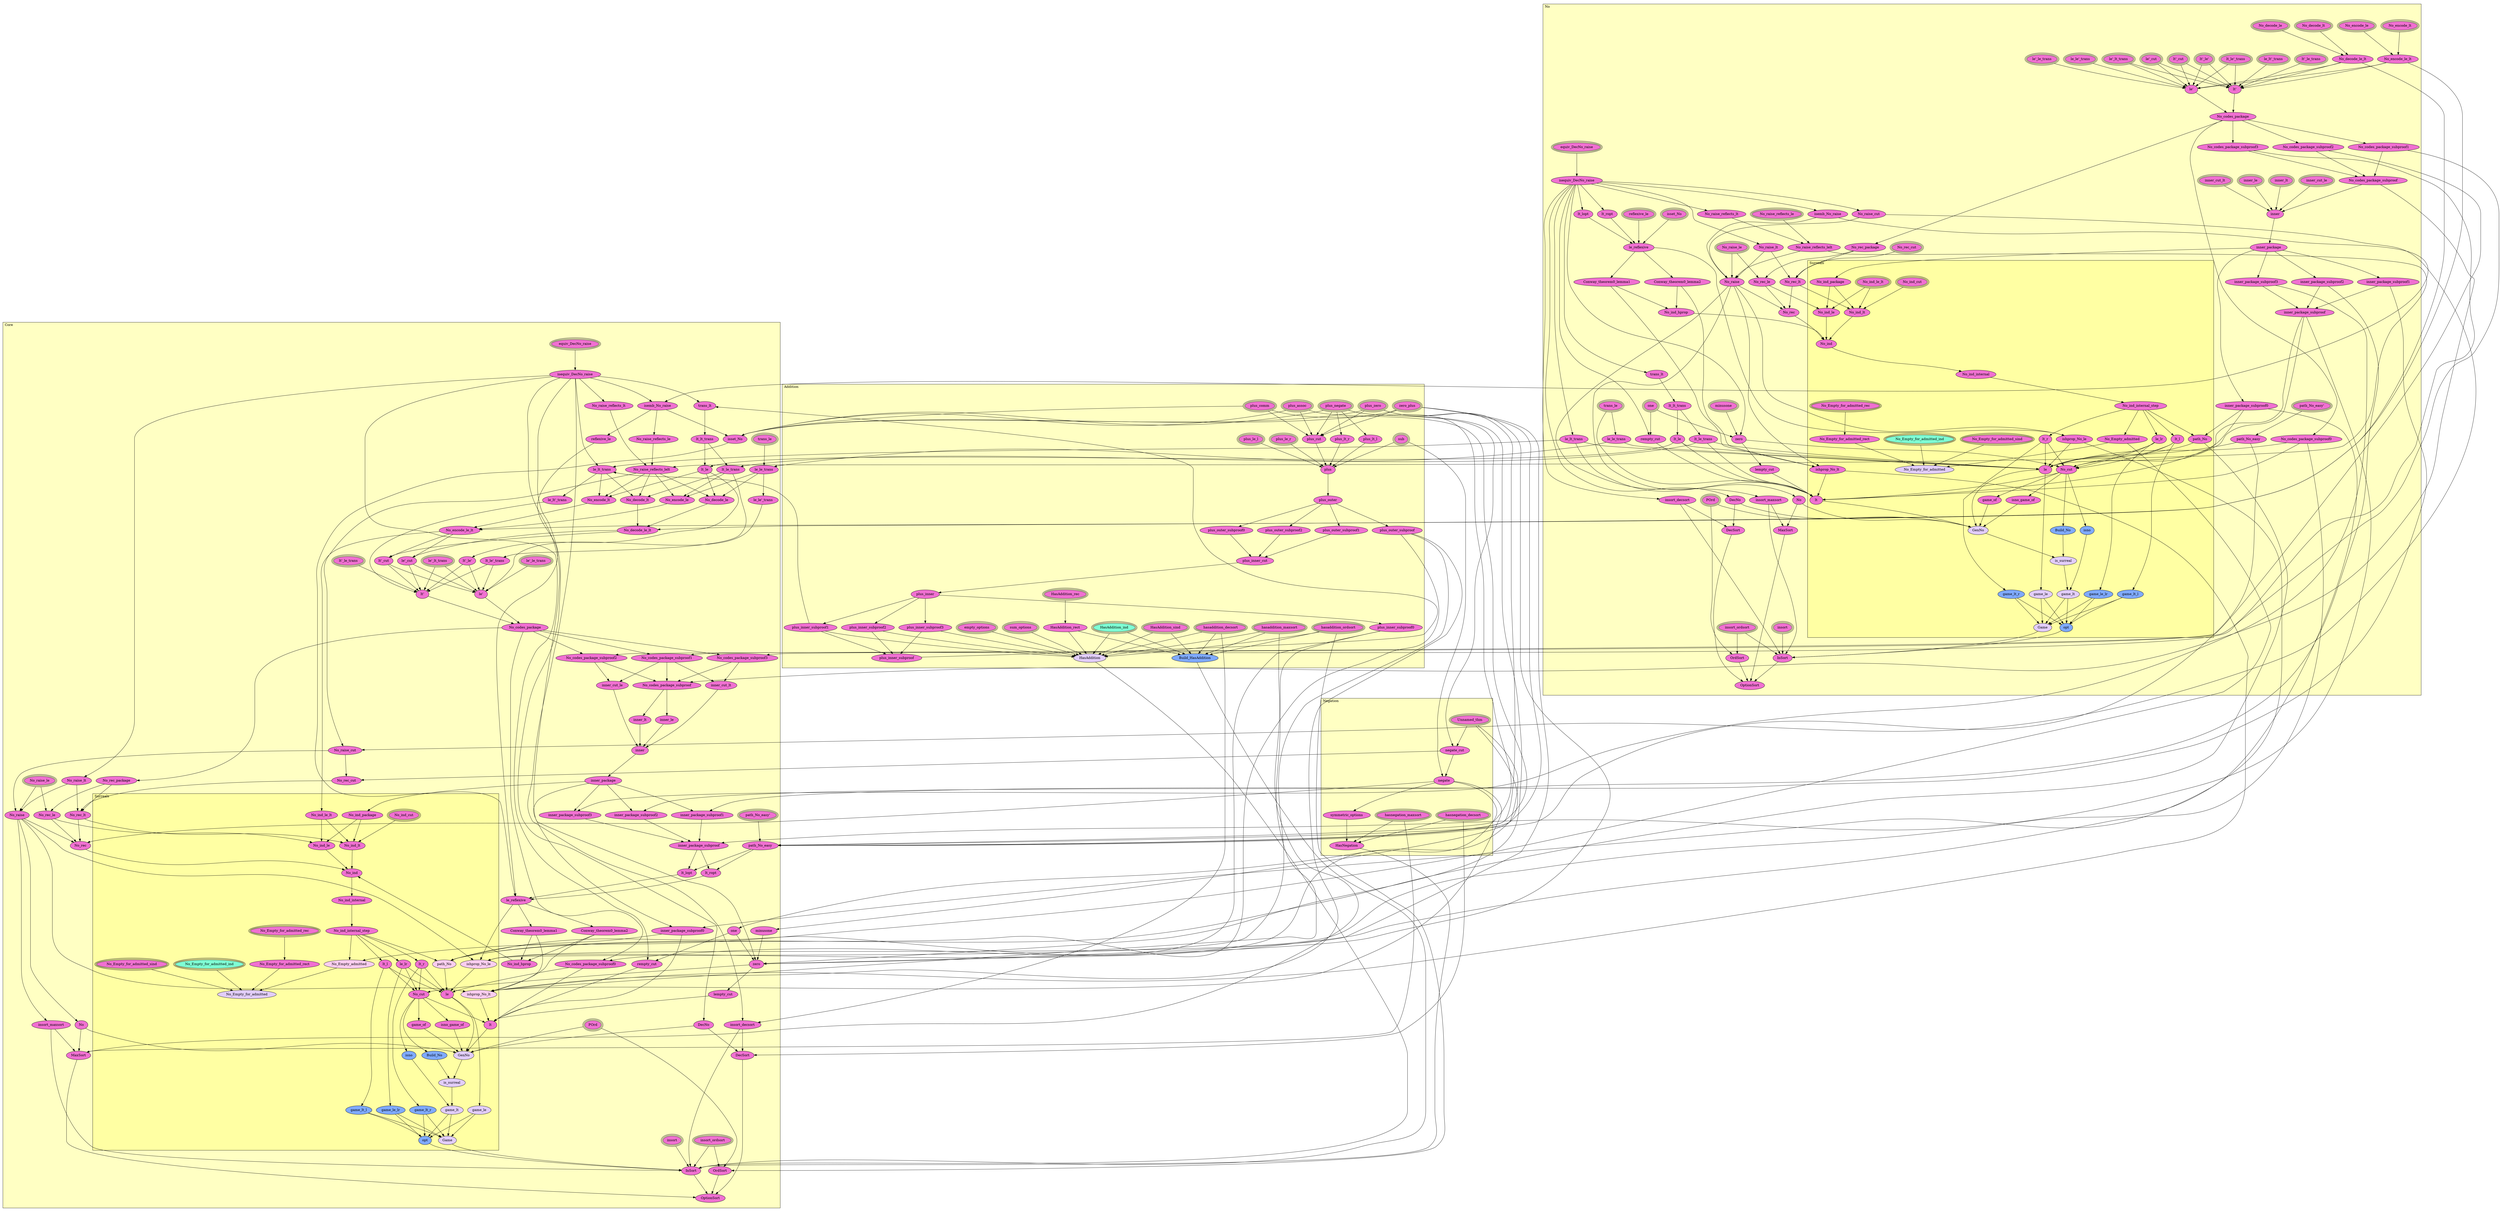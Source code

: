 digraph HoTT_Spaces_No {
  graph [ratio=0.5]
  node [style=filled]
Addition_plus_le_l [label="plus_le_l", URL=<Addition.html#plus_le_l>, peripheries=3, fillcolor="#F070D1"] ;
Addition_plus [label="plus", URL=<Addition.html#plus>, fillcolor="#F070D1"] ;
No_Surreals_No_ind_cut [label="No_ind_cut", URL=<No.html#Surreals.No_ind_cut>, peripheries=3, fillcolor="#F070D1"] ;
Addition_plus_outer [label="plus_outer", URL=<Addition.html#plus_outer>, fillcolor="#F070D1"] ;
No_Surreals_No_ind_le_lt [label="No_ind_le_lt", URL=<No.html#Surreals.No_ind_le_lt>, peripheries=3, fillcolor="#F070D1"] ;
Addition_plus_outer_subproof2 [label="plus_outer_subproof2", URL=<Addition.html#plus_outer_subproof2>, fillcolor="#F070D1"] ;
No_Surreals_No_ind_package [label="No_ind_package", URL=<No.html#Surreals.No_ind_package>, fillcolor="#F070D1"] ;
Addition_plus_outer_subproof1 [label="plus_outer_subproof1", URL=<Addition.html#plus_outer_subproof1>, fillcolor="#F070D1"] ;
No_Surreals_No_ind_lt [label="No_ind_lt", URL=<No.html#Surreals.No_ind_lt>, fillcolor="#F070D1"] ;
Addition_plus_outer_subproof0 [label="plus_outer_subproof0", URL=<Addition.html#plus_outer_subproof0>, fillcolor="#F070D1"] ;
No_Surreals_No_ind_le [label="No_ind_le", URL=<No.html#Surreals.No_ind_le>, fillcolor="#F070D1"] ;
Addition_plus_outer_subproof [label="plus_outer_subproof", URL=<Addition.html#plus_outer_subproof>, fillcolor="#F070D1"] ;
No_Surreals_No_ind [label="No_ind", URL=<No.html#Surreals.No_ind>, fillcolor="#F070D1"] ;
Addition_plus_inner_cut [label="plus_inner_cut", URL=<Addition.html#plus_inner_cut>, fillcolor="#F070D1"] ;
No_Surreals_No_ind_internal [label="No_ind_internal", URL=<No.html#Surreals.No_ind_internal>, fillcolor="#F070D1"] ;
Addition_plus_inner [label="plus_inner", URL=<Addition.html#plus_inner>, fillcolor="#F070D1"] ;
No_Surreals_No_ind_internal_step [label="No_ind_internal_step", URL=<No.html#Surreals.No_ind_internal_step>, fillcolor="#F070D1"] ;
Addition_plus_inner_subproof3 [label="plus_inner_subproof3", URL=<Addition.html#plus_inner_subproof3>, fillcolor="#F070D1"] ;
No_Surreals_ishprop_No_lt [label="ishprop_No_lt", URL=<No.html#Surreals.ishprop_No_lt>, fillcolor="#F070D1"] ;
Addition_plus_inner_subproof2 [label="plus_inner_subproof2", URL=<Addition.html#plus_inner_subproof2>, fillcolor="#F070D1"] ;
No_Surreals_ishprop_No_le [label="ishprop_No_le", URL=<No.html#Surreals.ishprop_No_le>, fillcolor="#F070D1"] ;
Addition_plus_inner_subproof1 [label="plus_inner_subproof1", URL=<Addition.html#plus_inner_subproof1>, fillcolor="#F070D1"] ;
No_Surreals_lt_r [label="lt_r", URL=<No.html#Surreals.lt_r>, fillcolor="#F070D1"] ;
Addition_plus_inner_subproof0 [label="plus_inner_subproof0", URL=<Addition.html#plus_inner_subproof0>, fillcolor="#F070D1"] ;
No_Surreals_lt_l [label="lt_l", URL=<No.html#Surreals.lt_l>, fillcolor="#F070D1"] ;
Addition_plus_inner_subproof [label="plus_inner_subproof", URL=<Addition.html#plus_inner_subproof>, fillcolor="#F070D1"] ;
No_Surreals_le_lr [label="le_lr", URL=<No.html#Surreals.le_lr>, fillcolor="#F070D1"] ;
No_Surreals_path_No [label="path_No", URL=<No.html#Surreals.path_No>, fillcolor="#F070D1"] ;
Addition_hasaddition_decsort [label="hasaddition_decsort", URL=<Addition.html#hasaddition_decsort>, peripheries=3, fillcolor="#F070D1"] ;
Addition_hasaddition_ordsort [label="hasaddition_ordsort", URL=<Addition.html#hasaddition_ordsort>, peripheries=3, fillcolor="#F070D1"] ;
No_Surreals_No_cut [label="No_cut", URL=<No.html#Surreals.No_cut>, fillcolor="#F070D1"] ;
No_Surreals_le [label="le", URL=<No.html#Surreals.le>, fillcolor="#F070D1"] ;
Addition_hasaddition_maxsort [label="hasaddition_maxsort", URL=<Addition.html#hasaddition_maxsort>, peripheries=3, fillcolor="#F070D1"] ;
Addition_sum_options [label="sum_options", URL=<Addition.html#sum_options>, peripheries=3, fillcolor="#F070D1"] ;
No_Surreals_lt [label="lt", URL=<No.html#Surreals.lt>, fillcolor="#F070D1"] ;
No_Surreals_isno_game_of [label="isno_game_of", URL=<No.html#Surreals.isno_game_of>, fillcolor="#F070D1"] ;
Addition_empty_options [label="empty_options", URL=<Addition.html#empty_options>, peripheries=3, fillcolor="#F070D1"] ;
No_Surreals_game_of [label="game_of", URL=<No.html#Surreals.game_of>, fillcolor="#F070D1"] ;
Addition_HasAddition_sind [label="HasAddition_sind", URL=<Addition.html#HasAddition_sind>, peripheries=3, fillcolor="#F070D1"] ;
No_Surreals_Build_No [label="Build_No", URL=<No.html#Surreals.Build_No>, fillcolor="#7FAAFF"] ;
Addition_HasAddition_rec [label="HasAddition_rec", URL=<Addition.html#HasAddition_rec>, peripheries=3, fillcolor="#F070D1"] ;
No_Surreals_GenNo [label="GenNo", URL=<No.html#Surreals.GenNo>, fillcolor="#E2CDFA"] ;
Addition_HasAddition_ind [label="HasAddition_ind", URL=<Addition.html#HasAddition_ind>, peripheries=3, fillcolor="#7FFFD4"] ;
No_Surreals_isno [label="isno", URL=<No.html#Surreals.isno>, fillcolor="#7FAAFF"] ;
Addition_HasAddition_rect [label="HasAddition_rect", URL=<Addition.html#HasAddition_rect>, fillcolor="#F070D1"] ;
Addition_Build_HasAddition [label="Build_HasAddition", URL=<Addition.html#Build_HasAddition>, fillcolor="#7FAAFF"] ;
No_Surreals_is_surreal [label="is_surreal", URL=<No.html#Surreals.is_surreal>, fillcolor="#E2CDFA"] ;
No_Surreals_game_lt_r [label="game_lt_r", URL=<No.html#Surreals.game_lt_r>, fillcolor="#7FAAFF"] ;
Addition_HasAddition [label="HasAddition", URL=<Addition.html#HasAddition>, fillcolor="#E2CDFA"] ;
No_Surreals_game_lt_l [label="game_lt_l", URL=<No.html#Surreals.game_lt_l>, fillcolor="#7FAAFF"] ;
No_Surreals_game_lt [label="game_lt", URL=<No.html#Surreals.game_lt>, fillcolor="#E2CDFA"] ;
No_Surreals_game_le_lr [label="game_le_lr", URL=<No.html#Surreals.game_le_lr>, fillcolor="#7FAAFF"] ;
No_Surreals_game_le [label="game_le", URL=<No.html#Surreals.game_le>, fillcolor="#E2CDFA"] ;
No_Surreals_opt [label="opt", URL=<No.html#Surreals.opt>, fillcolor="#7FAAFF"] ;
No_Surreals_Game [label="Game", URL=<No.html#Surreals.Game>, fillcolor="#E2CDFA"] ;
No_Surreals_No_Empty_admitted [label="No_Empty_admitted", URL=<No.html#Surreals.No_Empty_admitted>, fillcolor="#F070D1"] ;
No_Surreals_No_Empty_for_admitted_sind [label="No_Empty_for_admitted_sind", URL=<No.html#Surreals.No_Empty_for_admitted_sind>, peripheries=3, fillcolor="#F070D1"] ;
No_Surreals_No_Empty_for_admitted_rec [label="No_Empty_for_admitted_rec", URL=<No.html#Surreals.No_Empty_for_admitted_rec>, peripheries=3, fillcolor="#F070D1"] ;
No_Surreals_No_Empty_for_admitted_ind [label="No_Empty_for_admitted_ind", URL=<No.html#Surreals.No_Empty_for_admitted_ind>, peripheries=3, fillcolor="#7FFFD4"] ;
No_Surreals_No_Empty_for_admitted_rect [label="No_Empty_for_admitted_rect", URL=<No.html#Surreals.No_Empty_for_admitted_rect>, fillcolor="#F070D1"] ;
No_Surreals_No_Empty_for_admitted [label="No_Empty_for_admitted", URL=<No.html#Surreals.No_Empty_for_admitted>, fillcolor="#E2CDFA"] ;
Core_Surreals_No_ind_cut [label="No_ind_cut", URL=<Core.html#Surreals.No_ind_cut>, peripheries=3, fillcolor="#F070D1"] ;
Core_Surreals_No_ind_le_lt [label="No_ind_le_lt", URL=<Core.html#Surreals.No_ind_le_lt>, fillcolor="#F070D1"] ;
Core_Surreals_No_ind_package [label="No_ind_package", URL=<Core.html#Surreals.No_ind_package>, fillcolor="#F070D1"] ;
Core_Surreals_No_ind_lt [label="No_ind_lt", URL=<Core.html#Surreals.No_ind_lt>, fillcolor="#F070D1"] ;
Core_Surreals_No_ind_le [label="No_ind_le", URL=<Core.html#Surreals.No_ind_le>, fillcolor="#F070D1"] ;
Core_Surreals_No_ind [label="No_ind", URL=<Core.html#Surreals.No_ind>, fillcolor="#F070D1"] ;
Core_Surreals_No_ind_internal [label="No_ind_internal", URL=<Core.html#Surreals.No_ind_internal>, fillcolor="#F070D1"] ;
Core_Surreals_No_ind_internal_step [label="No_ind_internal_step", URL=<Core.html#Surreals.No_ind_internal_step>, fillcolor="#F070D1"] ;
Core_Surreals_ishprop_No_lt [label="ishprop_No_lt", URL=<Core.html#Surreals.ishprop_No_lt>, fillcolor="#FACDEF"] ;
Core_Surreals_ishprop_No_le [label="ishprop_No_le", URL=<Core.html#Surreals.ishprop_No_le>, fillcolor="#FACDEF"] ;
Core_Surreals_lt_r [label="lt_r", URL=<Core.html#Surreals.lt_r>, fillcolor="#F070D1"] ;
Core_Surreals_lt_l [label="lt_l", URL=<Core.html#Surreals.lt_l>, fillcolor="#F070D1"] ;
Core_Surreals_le_lr [label="le_lr", URL=<Core.html#Surreals.le_lr>, fillcolor="#F070D1"] ;
Core_Surreals_path_No [label="path_No", URL=<Core.html#Surreals.path_No>, fillcolor="#FACDEF"] ;
Core_Surreals_No_cut [label="No_cut", URL=<Core.html#Surreals.No_cut>, fillcolor="#F070D1"] ;
Core_Surreals_le [label="le", URL=<Core.html#Surreals.le>, fillcolor="#F070D1"] ;
Core_Surreals_lt [label="lt", URL=<Core.html#Surreals.lt>, fillcolor="#F070D1"] ;
Core_Surreals_isno_game_of [label="isno_game_of", URL=<Core.html#Surreals.isno_game_of>, fillcolor="#F070D1"] ;
Core_Surreals_game_of [label="game_of", URL=<Core.html#Surreals.game_of>, fillcolor="#F070D1"] ;
Core_Surreals_Build_No [label="Build_No", URL=<Core.html#Surreals.Build_No>, fillcolor="#7FAAFF"] ;
Core_Surreals_GenNo [label="GenNo", URL=<Core.html#Surreals.GenNo>, fillcolor="#E2CDFA"] ;
Core_Surreals_isno [label="isno", URL=<Core.html#Surreals.isno>, fillcolor="#7FAAFF"] ;
Core_Surreals_is_surreal [label="is_surreal", URL=<Core.html#Surreals.is_surreal>, fillcolor="#E2CDFA"] ;
Core_Surreals_game_lt_r [label="game_lt_r", URL=<Core.html#Surreals.game_lt_r>, fillcolor="#7FAAFF"] ;
Core_Surreals_game_lt_l [label="game_lt_l", URL=<Core.html#Surreals.game_lt_l>, fillcolor="#7FAAFF"] ;
Core_Surreals_game_lt [label="game_lt", URL=<Core.html#Surreals.game_lt>, fillcolor="#E2CDFA"] ;
Core_Surreals_game_le_lr [label="game_le_lr", URL=<Core.html#Surreals.game_le_lr>, fillcolor="#7FAAFF"] ;
Core_Surreals_game_le [label="game_le", URL=<Core.html#Surreals.game_le>, fillcolor="#E2CDFA"] ;
Core_Surreals_opt [label="opt", URL=<Core.html#Surreals.opt>, fillcolor="#7FAAFF"] ;
Core_Surreals_Game [label="Game", URL=<Core.html#Surreals.Game>, fillcolor="#E2CDFA"] ;
Core_Surreals_No_Empty_admitted [label="No_Empty_admitted", URL=<Core.html#Surreals.No_Empty_admitted>, fillcolor="#FACDEF"] ;
Core_Surreals_No_Empty_for_admitted_sind [label="No_Empty_for_admitted_sind", URL=<Core.html#Surreals.No_Empty_for_admitted_sind>, peripheries=3, fillcolor="#F070D1"] ;
Core_Surreals_No_Empty_for_admitted_rec [label="No_Empty_for_admitted_rec", URL=<Core.html#Surreals.No_Empty_for_admitted_rec>, peripheries=3, fillcolor="#F070D1"] ;
Core_Surreals_No_Empty_for_admitted_ind [label="No_Empty_for_admitted_ind", URL=<Core.html#Surreals.No_Empty_for_admitted_ind>, peripheries=3, fillcolor="#7FFFD4"] ;
Core_Surreals_No_Empty_for_admitted_rect [label="No_Empty_for_admitted_rect", URL=<Core.html#Surreals.No_Empty_for_admitted_rect>, fillcolor="#F070D1"] ;
Core_Surreals_No_Empty_for_admitted [label="No_Empty_for_admitted", URL=<Core.html#Surreals.No_Empty_for_admitted>, fillcolor="#E2CDFA"] ;
No_equiv_DecNo_raise [label="equiv_DecNo_raise", URL=<No.html#equiv_DecNo_raise>, peripheries=3, fillcolor="#F070D1"] ;
No_isequiv_DecNo_raise [label="isequiv_DecNo_raise", URL=<No.html#isequiv_DecNo_raise>, fillcolor="#F070D1"] ;
No_insort_decsort [label="insort_decsort", URL=<No.html#insort_decsort>, fillcolor="#F070D1"] ;
No_DecNo [label="DecNo", URL=<No.html#DecNo>, fillcolor="#F070D1"] ;
No_DecSort [label="DecSort", URL=<No.html#DecSort>, fillcolor="#F070D1"] ;
No_insort_ordsort [label="insort_ordsort", URL=<No.html#insort_ordsort>, peripheries=3, fillcolor="#F070D1"] ;
No_POrd [label="POrd", URL=<No.html#POrd>, peripheries=3, fillcolor="#F070D1"] ;
No_OrdSort [label="OrdSort", URL=<No.html#OrdSort>, fillcolor="#F070D1"] ;
No_isemb_No_raise [label="isemb_No_raise", URL=<No.html#isemb_No_raise>, fillcolor="#F070D1"] ;
No_No_raise_reflects_lt [label="No_raise_reflects_lt", URL=<No.html#No_raise_reflects_lt>, fillcolor="#F070D1"] ;
No_No_raise_reflects_le [label="No_raise_reflects_le", URL=<No.html#No_raise_reflects_le>, peripheries=3, fillcolor="#F070D1"] ;
No_No_raise_reflects_lelt [label="No_raise_reflects_lelt", URL=<No.html#No_raise_reflects_lelt>, fillcolor="#F070D1"] ;
No_No_raise_lt [label="No_raise_lt", URL=<No.html#No_raise_lt>, fillcolor="#F070D1"] ;
No_No_raise_le [label="No_raise_le", URL=<No.html#No_raise_le>, peripheries=3, fillcolor="#F070D1"] ;
No_No_raise_cut [label="No_raise_cut", URL=<No.html#No_raise_cut>, fillcolor="#F070D1"] ;
No_No_raise [label="No_raise", URL=<No.html#No_raise>, fillcolor="#F070D1"] ;
No_insort_maxsort [label="insort_maxsort", URL=<No.html#insort_maxsort>, fillcolor="#F070D1"] ;
No_No [label="No", URL=<No.html#No>, fillcolor="#F070D1"] ;
No_MaxSort [label="MaxSort", URL=<No.html#MaxSort>, fillcolor="#F070D1"] ;
No_trans_lt [label="trans_lt", URL=<No.html#trans_lt>, fillcolor="#F070D1"] ;
No_lt_lt_trans [label="lt_lt_trans", URL=<No.html#lt_lt_trans>, fillcolor="#F070D1"] ;
No_lt_le_trans [label="lt_le_trans", URL=<No.html#lt_le_trans>, fillcolor="#F070D1"] ;
No_le_lt_trans [label="le_lt_trans", URL=<No.html#le_lt_trans>, fillcolor="#F070D1"] ;
No_trans_le [label="trans_le", URL=<No.html#trans_le>, peripheries=3, fillcolor="#F070D1"] ;
No_le_le_trans [label="le_le_trans", URL=<No.html#le_le_trans>, fillcolor="#F070D1"] ;
No_lt_le [label="lt_le", URL=<No.html#lt_le>, fillcolor="#F070D1"] ;
No_No_decode_lt [label="No_decode_lt", URL=<No.html#No_decode_lt>, peripheries=3, fillcolor="#F070D1"] ;
No_No_decode_le [label="No_decode_le", URL=<No.html#No_decode_le>, peripheries=3, fillcolor="#F070D1"] ;
No_No_encode_lt [label="No_encode_lt", URL=<No.html#No_encode_lt>, peripheries=3, fillcolor="#F070D1"] ;
No_No_encode_le [label="No_encode_le", URL=<No.html#No_encode_le>, peripheries=3, fillcolor="#F070D1"] ;
No_No_decode_le_lt [label="No_decode_le_lt", URL=<No.html#No_decode_le_lt>, fillcolor="#F070D1"] ;
No_No_encode_le_lt [label="No_encode_le_lt", URL=<No.html#No_encode_le_lt>, fillcolor="#F070D1"] ;
No_lt__cut [label="lt'_cut", URL=<No.html#lt'_cut>, peripheries=3, fillcolor="#F070D1"] ;
No_le__cut [label="le'_cut", URL=<No.html#le'_cut>, peripheries=3, fillcolor="#F070D1"] ;
No_lt__le_trans [label="lt'_le_trans", URL=<No.html#lt'_le_trans>, peripheries=3, fillcolor="#F070D1"] ;
No_le__lt_trans [label="le'_lt_trans", URL=<No.html#le'_lt_trans>, peripheries=3, fillcolor="#F070D1"] ;
No_le__le_trans [label="le'_le_trans", URL=<No.html#le'_le_trans>, peripheries=3, fillcolor="#F070D1"] ;
No_lt_le__trans [label="lt_le'_trans", URL=<No.html#lt_le'_trans>, peripheries=3, fillcolor="#F070D1"] ;
No_le_lt__trans [label="le_lt'_trans", URL=<No.html#le_lt'_trans>, peripheries=3, fillcolor="#F070D1"] ;
No_le_le__trans [label="le_le'_trans", URL=<No.html#le_le'_trans>, peripheries=3, fillcolor="#F070D1"] ;
No_lt__le_ [label="lt'_le'", URL=<No.html#lt'_le'>, peripheries=3, fillcolor="#F070D1"] ;
No_lt_ [label="lt'", URL=<No.html#lt'>, fillcolor="#F070D1"] ;
No_le_ [label="le'", URL=<No.html#le'>, fillcolor="#F070D1"] ;
No_No_codes_package [label="No_codes_package", URL=<No.html#No_codes_package>, fillcolor="#F070D1"] ;
No_No_codes_package_subproof3 [label="No_codes_package_subproof3", URL=<No.html#No_codes_package_subproof3>, fillcolor="#F070D1"] ;
No_No_codes_package_subproof2 [label="No_codes_package_subproof2", URL=<No.html#No_codes_package_subproof2>, fillcolor="#F070D1"] ;
No_No_codes_package_subproof1 [label="No_codes_package_subproof1", URL=<No.html#No_codes_package_subproof1>, fillcolor="#F070D1"] ;
No_No_codes_package_subproof0 [label="No_codes_package_subproof0", URL=<No.html#No_codes_package_subproof0>, fillcolor="#F070D1"] ;
No_No_codes_package_subproof [label="No_codes_package_subproof", URL=<No.html#No_codes_package_subproof>, fillcolor="#F070D1"] ;
No_inner_lt [label="inner_lt", URL=<No.html#inner_lt>, peripheries=3, fillcolor="#F070D1"] ;
No_inner_le [label="inner_le", URL=<No.html#inner_le>, peripheries=3, fillcolor="#F070D1"] ;
No_inner_cut_lt [label="inner_cut_lt", URL=<No.html#inner_cut_lt>, peripheries=3, fillcolor="#F070D1"] ;
No_inner_cut_le [label="inner_cut_le", URL=<No.html#inner_cut_le>, peripheries=3, fillcolor="#F070D1"] ;
No_inner [label="inner", URL=<No.html#inner>, fillcolor="#F070D1"] ;
No_inner_package [label="inner_package", URL=<No.html#inner_package>, fillcolor="#F070D1"] ;
No_inner_package_subproof3 [label="inner_package_subproof3", URL=<No.html#inner_package_subproof3>, fillcolor="#F070D1"] ;
No_inner_package_subproof2 [label="inner_package_subproof2", URL=<No.html#inner_package_subproof2>, fillcolor="#F070D1"] ;
No_inner_package_subproof1 [label="inner_package_subproof1", URL=<No.html#inner_package_subproof1>, fillcolor="#F070D1"] ;
No_inner_package_subproof0 [label="inner_package_subproof0", URL=<No.html#inner_package_subproof0>, fillcolor="#F070D1"] ;
No_inner_package_subproof [label="inner_package_subproof", URL=<No.html#inner_package_subproof>, fillcolor="#F070D1"] ;
No_path_No_easy_ [label="path_No_easy'", URL=<No.html#path_No_easy'>, peripheries=3, fillcolor="#F070D1"] ;
No_path_No_easy [label="path_No_easy", URL=<No.html#path_No_easy>, fillcolor="#F070D1"] ;
No_isset_No [label="isset_No", URL=<No.html#isset_No>, peripheries=3, fillcolor="#F070D1"] ;
No_lt_ropt [label="lt_ropt", URL=<No.html#lt_ropt>, fillcolor="#F070D1"] ;
No_lt_lopt [label="lt_lopt", URL=<No.html#lt_lopt>, fillcolor="#F070D1"] ;
No_reflexive_le [label="reflexive_le", URL=<No.html#reflexive_le>, peripheries=3, fillcolor="#F070D1"] ;
No_le_reflexive [label="le_reflexive", URL=<No.html#le_reflexive>, fillcolor="#F070D1"] ;
No_Conway_theorem0_lemma2 [label="Conway_theorem0_lemma2", URL=<No.html#Conway_theorem0_lemma2>, fillcolor="#F070D1"] ;
No_Conway_theorem0_lemma1 [label="Conway_theorem0_lemma1", URL=<No.html#Conway_theorem0_lemma1>, fillcolor="#F070D1"] ;
No_No_rec_cut [label="No_rec_cut", URL=<No.html#No_rec_cut>, peripheries=3, fillcolor="#F070D1"] ;
No_No_rec_package [label="No_rec_package", URL=<No.html#No_rec_package>, fillcolor="#F070D1"] ;
No_No_rec_lt [label="No_rec_lt", URL=<No.html#No_rec_lt>, fillcolor="#F070D1"] ;
No_No_rec_le [label="No_rec_le", URL=<No.html#No_rec_le>, fillcolor="#F070D1"] ;
No_No_rec [label="No_rec", URL=<No.html#No_rec>, fillcolor="#F070D1"] ;
No_No_ind_hprop [label="No_ind_hprop", URL=<No.html#No_ind_hprop>, fillcolor="#F070D1"] ;
No_minusone [label="minusone", URL=<No.html#minusone>, peripheries=3, fillcolor="#F070D1"] ;
No_one [label="one", URL=<No.html#one>, peripheries=3, fillcolor="#F070D1"] ;
No_zero [label="zero", URL=<No.html#zero>, fillcolor="#F070D1"] ;
No_lempty_cut [label="lempty_cut", URL=<No.html#lempty_cut>, fillcolor="#F070D1"] ;
No_rempty_cut [label="rempty_cut", URL=<No.html#rempty_cut>, fillcolor="#F070D1"] ;
No_insort [label="insort", URL=<No.html#insort>, peripheries=3, fillcolor="#F070D1"] ;
No_InSort [label="InSort", URL=<No.html#InSort>, fillcolor="#F070D1"] ;
No_OptionSort [label="OptionSort", URL=<No.html#OptionSort>, fillcolor="#F070D1"] ;
Negation_Unnamed_thm [label="Unnamed_thm", URL=<Negation.html#Unnamed_thm>, peripheries=3, fillcolor="#F070D1"] ;
Negation_negate_cut [label="negate_cut", URL=<Negation.html#negate_cut>, fillcolor="#F070D1"] ;
Negation_negate [label="negate", URL=<Negation.html#negate>, fillcolor="#F070D1"] ;
Negation_hasnegation_decsort [label="hasnegation_decsort", URL=<Negation.html#hasnegation_decsort>, peripheries=3, fillcolor="#F070D1"] ;
Negation_hasnegation_maxsort [label="hasnegation_maxsort", URL=<Negation.html#hasnegation_maxsort>, peripheries=3, fillcolor="#F070D1"] ;
Negation_symmetric_options [label="symmetric_options", URL=<Negation.html#symmetric_options>, fillcolor="#F070D1"] ;
Negation_HasNegation [label="HasNegation", URL=<Negation.html#HasNegation>, fillcolor="#F070D1"] ;
Core_equiv_DecNo_raise [label="equiv_DecNo_raise", URL=<Core.html#equiv_DecNo_raise>, peripheries=3, fillcolor="#F070D1"] ;
Core_isequiv_DecNo_raise [label="isequiv_DecNo_raise", URL=<Core.html#isequiv_DecNo_raise>, fillcolor="#F070D1"] ;
Core_insort_decsort [label="insort_decsort", URL=<Core.html#insort_decsort>, fillcolor="#F070D1"] ;
Core_DecNo [label="DecNo", URL=<Core.html#DecNo>, fillcolor="#F070D1"] ;
Core_DecSort [label="DecSort", URL=<Core.html#DecSort>, fillcolor="#F070D1"] ;
Core_insort_ordsort [label="insort_ordsort", URL=<Core.html#insort_ordsort>, peripheries=3, fillcolor="#F070D1"] ;
Core_POrd [label="POrd", URL=<Core.html#POrd>, peripheries=3, fillcolor="#F070D1"] ;
Core_OrdSort [label="OrdSort", URL=<Core.html#OrdSort>, fillcolor="#F070D1"] ;
Core_isemb_No_raise [label="isemb_No_raise", URL=<Core.html#isemb_No_raise>, fillcolor="#F070D1"] ;
Core_No_raise_reflects_lt [label="No_raise_reflects_lt", URL=<Core.html#No_raise_reflects_lt>, fillcolor="#F070D1"] ;
Core_No_raise_reflects_le [label="No_raise_reflects_le", URL=<Core.html#No_raise_reflects_le>, fillcolor="#F070D1"] ;
Core_No_raise_reflects_lelt [label="No_raise_reflects_lelt", URL=<Core.html#No_raise_reflects_lelt>, fillcolor="#F070D1"] ;
Core_No_raise_lt [label="No_raise_lt", URL=<Core.html#No_raise_lt>, fillcolor="#F070D1"] ;
Core_No_raise_le [label="No_raise_le", URL=<Core.html#No_raise_le>, peripheries=3, fillcolor="#F070D1"] ;
Core_No_raise_cut [label="No_raise_cut", URL=<Core.html#No_raise_cut>, fillcolor="#F070D1"] ;
Core_No_raise [label="No_raise", URL=<Core.html#No_raise>, fillcolor="#F070D1"] ;
Core_insort_maxsort [label="insort_maxsort", URL=<Core.html#insort_maxsort>, fillcolor="#F070D1"] ;
Core_No [label="No", URL=<Core.html#No>, fillcolor="#F070D1"] ;
Core_MaxSort [label="MaxSort", URL=<Core.html#MaxSort>, fillcolor="#F070D1"] ;
Core_trans_lt [label="trans_lt", URL=<Core.html#trans_lt>, fillcolor="#F070D1"] ;
Core_lt_lt_trans [label="lt_lt_trans", URL=<Core.html#lt_lt_trans>, fillcolor="#F070D1"] ;
Core_lt_le_trans [label="lt_le_trans", URL=<Core.html#lt_le_trans>, fillcolor="#F070D1"] ;
Core_le_lt_trans [label="le_lt_trans", URL=<Core.html#le_lt_trans>, fillcolor="#F070D1"] ;
Core_trans_le [label="trans_le", URL=<Core.html#trans_le>, peripheries=3, fillcolor="#F070D1"] ;
Core_le_le_trans [label="le_le_trans", URL=<Core.html#le_le_trans>, fillcolor="#F070D1"] ;
Core_lt_le [label="lt_le", URL=<Core.html#lt_le>, fillcolor="#F070D1"] ;
Core_No_decode_lt [label="No_decode_lt", URL=<Core.html#No_decode_lt>, fillcolor="#F070D1"] ;
Core_No_decode_le [label="No_decode_le", URL=<Core.html#No_decode_le>, fillcolor="#F070D1"] ;
Core_No_encode_lt [label="No_encode_lt", URL=<Core.html#No_encode_lt>, fillcolor="#F070D1"] ;
Core_No_encode_le [label="No_encode_le", URL=<Core.html#No_encode_le>, fillcolor="#F070D1"] ;
Core_No_decode_le_lt [label="No_decode_le_lt", URL=<Core.html#No_decode_le_lt>, fillcolor="#F070D1"] ;
Core_No_encode_le_lt [label="No_encode_le_lt", URL=<Core.html#No_encode_le_lt>, fillcolor="#F070D1"] ;
Core_lt__cut [label="lt'_cut", URL=<Core.html#lt'_cut>, fillcolor="#F070D1"] ;
Core_le__cut [label="le'_cut", URL=<Core.html#le'_cut>, fillcolor="#F070D1"] ;
Core_lt__le_trans [label="lt'_le_trans", URL=<Core.html#lt'_le_trans>, peripheries=3, fillcolor="#F070D1"] ;
Core_le__lt_trans [label="le'_lt_trans", URL=<Core.html#le'_lt_trans>, peripheries=3, fillcolor="#F070D1"] ;
Core_le__le_trans [label="le'_le_trans", URL=<Core.html#le'_le_trans>, peripheries=3, fillcolor="#F070D1"] ;
Core_lt_le__trans [label="lt_le'_trans", URL=<Core.html#lt_le'_trans>, fillcolor="#F070D1"] ;
Core_le_lt__trans [label="le_lt'_trans", URL=<Core.html#le_lt'_trans>, fillcolor="#F070D1"] ;
Core_le_le__trans [label="le_le'_trans", URL=<Core.html#le_le'_trans>, fillcolor="#F070D1"] ;
Core_lt__le_ [label="lt'_le'", URL=<Core.html#lt'_le'>, fillcolor="#F070D1"] ;
Core_lt_ [label="lt'", URL=<Core.html#lt'>, fillcolor="#F070D1"] ;
Core_le_ [label="le'", URL=<Core.html#le'>, fillcolor="#F070D1"] ;
Core_No_codes_package [label="No_codes_package", URL=<Core.html#No_codes_package>, fillcolor="#F070D1"] ;
Core_No_codes_package_subproof3 [label="No_codes_package_subproof3", URL=<Core.html#No_codes_package_subproof3>, fillcolor="#F070D1"] ;
Core_No_codes_package_subproof2 [label="No_codes_package_subproof2", URL=<Core.html#No_codes_package_subproof2>, fillcolor="#F070D1"] ;
Core_No_codes_package_subproof1 [label="No_codes_package_subproof1", URL=<Core.html#No_codes_package_subproof1>, fillcolor="#F070D1"] ;
Core_No_codes_package_subproof0 [label="No_codes_package_subproof0", URL=<Core.html#No_codes_package_subproof0>, fillcolor="#F070D1"] ;
Core_No_codes_package_subproof [label="No_codes_package_subproof", URL=<Core.html#No_codes_package_subproof>, fillcolor="#F070D1"] ;
Core_inner_lt [label="inner_lt", URL=<Core.html#inner_lt>, fillcolor="#F070D1"] ;
Core_inner_le [label="inner_le", URL=<Core.html#inner_le>, fillcolor="#F070D1"] ;
Core_inner_cut_lt [label="inner_cut_lt", URL=<Core.html#inner_cut_lt>, fillcolor="#F070D1"] ;
Core_inner_cut_le [label="inner_cut_le", URL=<Core.html#inner_cut_le>, fillcolor="#F070D1"] ;
Core_inner [label="inner", URL=<Core.html#inner>, fillcolor="#F070D1"] ;
Core_inner_package [label="inner_package", URL=<Core.html#inner_package>, fillcolor="#F070D1"] ;
Core_inner_package_subproof3 [label="inner_package_subproof3", URL=<Core.html#inner_package_subproof3>, fillcolor="#F070D1"] ;
Core_inner_package_subproof2 [label="inner_package_subproof2", URL=<Core.html#inner_package_subproof2>, fillcolor="#F070D1"] ;
Core_inner_package_subproof1 [label="inner_package_subproof1", URL=<Core.html#inner_package_subproof1>, fillcolor="#F070D1"] ;
Core_inner_package_subproof0 [label="inner_package_subproof0", URL=<Core.html#inner_package_subproof0>, fillcolor="#F070D1"] ;
Core_inner_package_subproof [label="inner_package_subproof", URL=<Core.html#inner_package_subproof>, fillcolor="#F070D1"] ;
Core_path_No_easy_ [label="path_No_easy'", URL=<Core.html#path_No_easy'>, peripheries=3, fillcolor="#F070D1"] ;
Core_path_No_easy [label="path_No_easy", URL=<Core.html#path_No_easy>, fillcolor="#F070D1"] ;
Core_isset_No [label="isset_No", URL=<Core.html#isset_No>, fillcolor="#F070D1"] ;
Core_lt_ropt [label="lt_ropt", URL=<Core.html#lt_ropt>, fillcolor="#F070D1"] ;
Core_lt_lopt [label="lt_lopt", URL=<Core.html#lt_lopt>, fillcolor="#F070D1"] ;
Core_reflexive_le [label="reflexive_le", URL=<Core.html#reflexive_le>, fillcolor="#F070D1"] ;
Core_le_reflexive [label="le_reflexive", URL=<Core.html#le_reflexive>, fillcolor="#F070D1"] ;
Core_Conway_theorem0_lemma2 [label="Conway_theorem0_lemma2", URL=<Core.html#Conway_theorem0_lemma2>, fillcolor="#F070D1"] ;
Core_Conway_theorem0_lemma1 [label="Conway_theorem0_lemma1", URL=<Core.html#Conway_theorem0_lemma1>, fillcolor="#F070D1"] ;
Core_No_rec_cut [label="No_rec_cut", URL=<Core.html#No_rec_cut>, fillcolor="#F070D1"] ;
Core_No_rec_package [label="No_rec_package", URL=<Core.html#No_rec_package>, fillcolor="#F070D1"] ;
Core_No_rec_lt [label="No_rec_lt", URL=<Core.html#No_rec_lt>, fillcolor="#F070D1"] ;
Core_No_rec_le [label="No_rec_le", URL=<Core.html#No_rec_le>, fillcolor="#F070D1"] ;
Core_No_rec [label="No_rec", URL=<Core.html#No_rec>, fillcolor="#F070D1"] ;
Core_No_ind_hprop [label="No_ind_hprop", URL=<Core.html#No_ind_hprop>, fillcolor="#F070D1"] ;
Core_minusone [label="minusone", URL=<Core.html#minusone>, fillcolor="#F070D1"] ;
Core_one [label="one", URL=<Core.html#one>, fillcolor="#F070D1"] ;
Core_zero [label="zero", URL=<Core.html#zero>, fillcolor="#F070D1"] ;
Core_lempty_cut [label="lempty_cut", URL=<Core.html#lempty_cut>, fillcolor="#F070D1"] ;
Core_rempty_cut [label="rempty_cut", URL=<Core.html#rempty_cut>, fillcolor="#F070D1"] ;
Core_insort [label="insort", URL=<Core.html#insort>, peripheries=3, fillcolor="#F070D1"] ;
Core_InSort [label="InSort", URL=<Core.html#InSort>, fillcolor="#F070D1"] ;
Core_OptionSort [label="OptionSort", URL=<Core.html#OptionSort>, fillcolor="#F070D1"] ;
Addition_sub [label="sub", URL=<Addition.html#sub>, peripheries=3, fillcolor="#F070D1"] ;
Addition_plus_negate [label="plus_negate", URL=<Addition.html#plus_negate>, peripheries=3, fillcolor="#F070D1"] ;
Addition_zero_plus [label="zero_plus", URL=<Addition.html#zero_plus>, peripheries=3, fillcolor="#F070D1"] ;
Addition_plus_zero [label="plus_zero", URL=<Addition.html#plus_zero>, peripheries=3, fillcolor="#F070D1"] ;
Addition_plus_assoc [label="plus_assoc", URL=<Addition.html#plus_assoc>, peripheries=3, fillcolor="#F070D1"] ;
Addition_plus_comm [label="plus_comm", URL=<Addition.html#plus_comm>, peripheries=3, fillcolor="#F070D1"] ;
Addition_plus_cut [label="plus_cut", URL=<Addition.html#plus_cut>, fillcolor="#F070D1"] ;
Addition_plus_lt_r [label="plus_lt_r", URL=<Addition.html#plus_lt_r>, fillcolor="#F070D1"] ;
Addition_plus_le_r [label="plus_le_r", URL=<Addition.html#plus_le_r>, peripheries=3, fillcolor="#F070D1"] ;
Addition_plus_lt_l [label="plus_lt_l", URL=<Addition.html#plus_lt_l>, fillcolor="#F070D1"] ;
  Addition_plus_le_l -> Addition_plus [] ;
  Addition_plus -> Addition_plus_outer [] ;
  No_Surreals_No_ind_cut -> No_Surreals_No_ind_lt [] ;
  Addition_plus_outer -> Addition_plus_outer_subproof2 [] ;
  Addition_plus_outer -> Addition_plus_outer_subproof1 [] ;
  Addition_plus_outer -> Addition_plus_outer_subproof0 [] ;
  Addition_plus_outer -> Addition_plus_outer_subproof [] ;
  No_Surreals_No_ind_le_lt -> No_Surreals_No_ind_lt [] ;
  No_Surreals_No_ind_le_lt -> No_Surreals_No_ind_le [] ;
  Addition_plus_outer_subproof2 -> Addition_plus_inner_cut [] ;
  No_Surreals_No_ind_package -> No_Surreals_No_ind_lt [] ;
  No_Surreals_No_ind_package -> No_Surreals_No_ind_le [] ;
  Addition_plus_outer_subproof1 -> Addition_plus_inner_cut [] ;
  No_Surreals_No_ind_lt -> No_Surreals_No_ind [] ;
  Addition_plus_outer_subproof0 -> Addition_plus_inner_cut [] ;
  No_Surreals_No_ind_le -> No_Surreals_No_ind [] ;
  Addition_plus_outer_subproof -> Core_Surreals_ishprop_No_lt [] ;
  Addition_plus_outer_subproof -> Core_Surreals_ishprop_No_le [] ;
  Addition_plus_outer_subproof -> Core_Surreals_path_No [] ;
  No_Surreals_No_ind -> No_Surreals_No_ind_internal [] ;
  Addition_plus_inner_cut -> Addition_plus_inner [] ;
  No_Surreals_No_ind_internal -> No_Surreals_No_ind_internal_step [] ;
  Addition_plus_inner -> Addition_plus_inner_subproof3 [] ;
  Addition_plus_inner -> Addition_plus_inner_subproof2 [] ;
  Addition_plus_inner -> Addition_plus_inner_subproof1 [] ;
  Addition_plus_inner -> Addition_plus_inner_subproof0 [] ;
  No_Surreals_No_ind_internal_step -> No_Surreals_lt_r [] ;
  No_Surreals_No_ind_internal_step -> No_Surreals_lt_l [] ;
  No_Surreals_No_ind_internal_step -> No_Surreals_le_lr [] ;
  No_Surreals_No_ind_internal_step -> No_Surreals_path_No [] ;
  No_Surreals_No_ind_internal_step -> No_Surreals_No_Empty_admitted [] ;
  Addition_plus_inner_subproof3 -> Addition_plus_inner_subproof [] ;
  Addition_plus_inner_subproof3 -> Addition_HasAddition [] ;
  No_Surreals_ishprop_No_lt -> No_Surreals_lt [] ;
  No_Surreals_ishprop_No_lt -> Core_Surreals_ishprop_No_lt [] ;
  Addition_plus_inner_subproof2 -> Addition_plus_inner_subproof [] ;
  Addition_plus_inner_subproof2 -> Addition_HasAddition [] ;
  No_Surreals_ishprop_No_le -> No_Surreals_le [] ;
  No_Surreals_ishprop_No_le -> Core_Surreals_ishprop_No_le [] ;
  Addition_plus_inner_subproof1 -> Core_le_lt_trans [] ;
  Addition_plus_inner_subproof1 -> Addition_plus_inner_subproof [] ;
  Addition_plus_inner_subproof1 -> Addition_HasAddition [] ;
  No_Surreals_lt_r -> No_Surreals_No_cut [] ;
  No_Surreals_lt_r -> No_Surreals_le [] ;
  No_Surreals_lt_r -> No_Surreals_game_lt_r [] ;
  Addition_plus_inner_subproof0 -> Core_Surreals_ishprop_No_lt [] ;
  Addition_plus_inner_subproof0 -> Core_Surreals_path_No [] ;
  No_Surreals_lt_l -> No_Surreals_No_cut [] ;
  No_Surreals_lt_l -> No_Surreals_le [] ;
  No_Surreals_lt_l -> No_Surreals_game_lt_l [] ;
  Addition_plus_inner_subproof -> Core_trans_lt [] ;
  No_Surreals_le_lr -> No_Surreals_No_cut [] ;
  No_Surreals_le_lr -> No_Surreals_le [] ;
  No_Surreals_le_lr -> No_Surreals_game_le_lr [] ;
  No_Surreals_path_No -> No_Surreals_le [] ;
  No_Surreals_path_No -> Core_Surreals_path_No [] ;
  Addition_hasaddition_decsort -> Core_insort_decsort [] ;
  Addition_hasaddition_decsort -> Addition_Build_HasAddition [] ;
  Addition_hasaddition_decsort -> Addition_HasAddition [] ;
  Addition_hasaddition_ordsort -> Core_OrdSort [] ;
  Addition_hasaddition_ordsort -> Addition_Build_HasAddition [] ;
  Addition_hasaddition_ordsort -> Addition_HasAddition [] ;
  No_Surreals_No_cut -> No_Surreals_lt [] ;
  No_Surreals_No_cut -> No_Surreals_isno_game_of [] ;
  No_Surreals_No_cut -> No_Surreals_game_of [] ;
  No_Surreals_No_cut -> No_Surreals_Build_No [] ;
  No_Surreals_No_cut -> No_Surreals_isno [] ;
  No_Surreals_le -> No_Surreals_GenNo [] ;
  No_Surreals_le -> No_Surreals_game_le [] ;
  Addition_hasaddition_maxsort -> Core_MaxSort [] ;
  Addition_hasaddition_maxsort -> Addition_Build_HasAddition [] ;
  Addition_hasaddition_maxsort -> Addition_HasAddition [] ;
  Addition_sum_options -> Addition_HasAddition [] ;
  No_Surreals_lt -> No_Surreals_GenNo [] ;
  No_Surreals_isno_game_of -> No_Surreals_GenNo [] ;
  Addition_empty_options -> Addition_HasAddition [] ;
  No_Surreals_game_of -> No_Surreals_GenNo [] ;
  Addition_HasAddition_sind -> Addition_Build_HasAddition [] ;
  Addition_HasAddition_sind -> Addition_HasAddition [] ;
  No_Surreals_Build_No -> No_Surreals_is_surreal [] ;
  Addition_HasAddition_rec -> Addition_HasAddition_rect [] ;
  No_Surreals_GenNo -> No_Surreals_is_surreal [] ;
  Addition_HasAddition_ind -> Addition_Build_HasAddition [] ;
  Addition_HasAddition_ind -> Addition_HasAddition [] ;
  No_Surreals_isno -> No_Surreals_game_lt [] ;
  Addition_HasAddition_rect -> Addition_Build_HasAddition [] ;
  Addition_HasAddition_rect -> Addition_HasAddition [] ;
  Addition_Build_HasAddition -> Core_InSort [] ;
  No_Surreals_is_surreal -> No_Surreals_game_lt [] ;
  No_Surreals_game_lt_r -> No_Surreals_opt [] ;
  No_Surreals_game_lt_r -> No_Surreals_Game [] ;
  Addition_HasAddition -> Core_InSort [] ;
  No_Surreals_game_lt_l -> No_Surreals_opt [] ;
  No_Surreals_game_lt_l -> No_Surreals_Game [] ;
  No_Surreals_game_lt -> No_Surreals_opt [] ;
  No_Surreals_game_lt -> No_Surreals_Game [] ;
  No_Surreals_game_le_lr -> No_Surreals_opt [] ;
  No_Surreals_game_le_lr -> No_Surreals_Game [] ;
  No_Surreals_game_le -> No_Surreals_opt [] ;
  No_Surreals_game_le -> No_Surreals_Game [] ;
  No_Surreals_opt -> No_InSort [] ;
  No_Surreals_Game -> No_InSort [] ;
  No_Surreals_No_Empty_admitted -> No_Surreals_No_Empty_for_admitted [] ;
  No_Surreals_No_Empty_admitted -> Core_Surreals_No_Empty_admitted [] ;
  No_Surreals_No_Empty_for_admitted_sind -> No_Surreals_No_Empty_for_admitted [] ;
  No_Surreals_No_Empty_for_admitted_rec -> No_Surreals_No_Empty_for_admitted_rect [] ;
  No_Surreals_No_Empty_for_admitted_ind -> No_Surreals_No_Empty_for_admitted [] ;
  No_Surreals_No_Empty_for_admitted_rect -> No_Surreals_No_Empty_for_admitted [] ;
  Core_Surreals_No_ind_cut -> Core_Surreals_No_ind_lt [] ;
  Core_Surreals_No_ind_le_lt -> Core_Surreals_No_ind_lt [] ;
  Core_Surreals_No_ind_le_lt -> Core_Surreals_No_ind_le [] ;
  Core_Surreals_No_ind_package -> Core_Surreals_No_ind_lt [] ;
  Core_Surreals_No_ind_package -> Core_Surreals_No_ind_le [] ;
  Core_Surreals_No_ind_lt -> Core_Surreals_No_ind [] ;
  Core_Surreals_No_ind_le -> Core_Surreals_No_ind [] ;
  Core_Surreals_No_ind -> Core_Surreals_No_ind_internal [] ;
  Core_Surreals_No_ind_internal -> Core_Surreals_No_ind_internal_step [] ;
  Core_Surreals_No_ind_internal_step -> Core_Surreals_lt_r [] ;
  Core_Surreals_No_ind_internal_step -> Core_Surreals_lt_l [] ;
  Core_Surreals_No_ind_internal_step -> Core_Surreals_le_lr [] ;
  Core_Surreals_No_ind_internal_step -> Core_Surreals_path_No [] ;
  Core_Surreals_No_ind_internal_step -> Core_Surreals_No_Empty_admitted [] ;
  Core_Surreals_ishprop_No_lt -> Core_Surreals_lt [] ;
  Core_Surreals_ishprop_No_le -> Core_Surreals_le [] ;
  Core_Surreals_lt_r -> Core_Surreals_No_cut [] ;
  Core_Surreals_lt_r -> Core_Surreals_le [] ;
  Core_Surreals_lt_r -> Core_Surreals_game_lt_r [] ;
  Core_Surreals_lt_l -> Core_Surreals_No_cut [] ;
  Core_Surreals_lt_l -> Core_Surreals_le [] ;
  Core_Surreals_lt_l -> Core_Surreals_game_lt_l [] ;
  Core_Surreals_le_lr -> Core_Surreals_No_cut [] ;
  Core_Surreals_le_lr -> Core_Surreals_le [] ;
  Core_Surreals_le_lr -> Core_Surreals_game_le_lr [] ;
  Core_Surreals_path_No -> Core_Surreals_le [] ;
  Core_Surreals_No_cut -> Core_Surreals_lt [] ;
  Core_Surreals_No_cut -> Core_Surreals_isno_game_of [] ;
  Core_Surreals_No_cut -> Core_Surreals_game_of [] ;
  Core_Surreals_No_cut -> Core_Surreals_Build_No [] ;
  Core_Surreals_No_cut -> Core_Surreals_isno [] ;
  Core_Surreals_le -> Core_Surreals_GenNo [] ;
  Core_Surreals_le -> Core_Surreals_game_le [] ;
  Core_Surreals_lt -> Core_Surreals_GenNo [] ;
  Core_Surreals_isno_game_of -> Core_Surreals_GenNo [] ;
  Core_Surreals_game_of -> Core_Surreals_GenNo [] ;
  Core_Surreals_Build_No -> Core_Surreals_is_surreal [] ;
  Core_Surreals_GenNo -> Core_Surreals_is_surreal [] ;
  Core_Surreals_isno -> Core_Surreals_game_lt [] ;
  Core_Surreals_is_surreal -> Core_Surreals_game_lt [] ;
  Core_Surreals_game_lt_r -> Core_Surreals_opt [] ;
  Core_Surreals_game_lt_r -> Core_Surreals_Game [] ;
  Core_Surreals_game_lt_l -> Core_Surreals_opt [] ;
  Core_Surreals_game_lt_l -> Core_Surreals_Game [] ;
  Core_Surreals_game_lt -> Core_Surreals_opt [] ;
  Core_Surreals_game_lt -> Core_Surreals_Game [] ;
  Core_Surreals_game_le_lr -> Core_Surreals_opt [] ;
  Core_Surreals_game_le_lr -> Core_Surreals_Game [] ;
  Core_Surreals_game_le -> Core_Surreals_opt [] ;
  Core_Surreals_game_le -> Core_Surreals_Game [] ;
  Core_Surreals_opt -> Core_InSort [] ;
  Core_Surreals_Game -> Core_InSort [] ;
  Core_Surreals_No_Empty_admitted -> Core_Surreals_No_Empty_for_admitted [] ;
  Core_Surreals_No_Empty_for_admitted_sind -> Core_Surreals_No_Empty_for_admitted [] ;
  Core_Surreals_No_Empty_for_admitted_rec -> Core_Surreals_No_Empty_for_admitted_rect [] ;
  Core_Surreals_No_Empty_for_admitted_ind -> Core_Surreals_No_Empty_for_admitted [] ;
  Core_Surreals_No_Empty_for_admitted_rect -> Core_Surreals_No_Empty_for_admitted [] ;
  No_equiv_DecNo_raise -> No_isequiv_DecNo_raise [] ;
  No_isequiv_DecNo_raise -> No_insort_decsort [] ;
  No_isequiv_DecNo_raise -> No_DecNo [] ;
  No_isequiv_DecNo_raise -> No_isemb_No_raise [] ;
  No_isequiv_DecNo_raise -> No_No_raise_reflects_lt [] ;
  No_isequiv_DecNo_raise -> No_No_raise_lt [] ;
  No_isequiv_DecNo_raise -> No_No_raise_cut [] ;
  No_isequiv_DecNo_raise -> No_trans_lt [] ;
  No_isequiv_DecNo_raise -> No_le_lt_trans [] ;
  No_isequiv_DecNo_raise -> No_lt_ropt [] ;
  No_isequiv_DecNo_raise -> No_lt_lopt [] ;
  No_isequiv_DecNo_raise -> No_zero [] ;
  No_isequiv_DecNo_raise -> No_rempty_cut [] ;
  No_insort_decsort -> No_DecSort [] ;
  No_insort_decsort -> No_InSort [] ;
  No_DecNo -> No_Surreals_GenNo [] ;
  No_DecNo -> No_DecSort [] ;
  No_DecSort -> No_OptionSort [] ;
  No_insort_ordsort -> No_OrdSort [] ;
  No_insort_ordsort -> No_InSort [] ;
  No_POrd -> No_Surreals_GenNo [] ;
  No_POrd -> No_OrdSort [] ;
  No_OrdSort -> No_OptionSort [] ;
  No_isemb_No_raise -> No_No_raise [] ;
  No_isemb_No_raise -> Core_isemb_No_raise [] ;
  No_No_raise_reflects_lt -> No_No_raise_reflects_lelt [] ;
  No_No_raise_reflects_le -> No_No_raise_reflects_lelt [] ;
  No_No_raise_reflects_lelt -> No_No_raise [] ;
  No_No_raise_reflects_lelt -> Core_No_raise_reflects_lelt [] ;
  No_No_raise_lt -> No_No_raise [] ;
  No_No_raise_lt -> No_No_rec_lt [] ;
  No_No_raise_le -> No_No_raise [] ;
  No_No_raise_le -> No_No_rec_le [] ;
  No_No_raise_cut -> No_No_raise [] ;
  No_No_raise_cut -> Core_No_raise_cut [] ;
  No_No_raise -> No_Surreals_ishprop_No_lt [] ;
  No_No_raise -> No_Surreals_ishprop_No_le [] ;
  No_No_raise -> No_insort_maxsort [] ;
  No_No_raise -> No_No [] ;
  No_No_raise -> No_No_rec [] ;
  No_insort_maxsort -> No_MaxSort [] ;
  No_insort_maxsort -> No_InSort [] ;
  No_No -> No_Surreals_GenNo [] ;
  No_No -> No_MaxSort [] ;
  No_MaxSort -> No_OptionSort [] ;
  No_trans_lt -> No_lt_lt_trans [] ;
  No_lt_lt_trans -> No_lt_le_trans [] ;
  No_lt_lt_trans -> No_lt_le [] ;
  No_lt_le_trans -> No_Surreals_le [] ;
  No_lt_le_trans -> No_Surreals_lt [] ;
  No_lt_le_trans -> Core_lt_le_trans [] ;
  No_le_lt_trans -> No_Surreals_le [] ;
  No_le_lt_trans -> No_Surreals_lt [] ;
  No_le_lt_trans -> Core_le_lt_trans [] ;
  No_trans_le -> No_Surreals_lt [] ;
  No_trans_le -> No_le_le_trans [] ;
  No_le_le_trans -> No_Surreals_le [] ;
  No_le_le_trans -> Core_le_le_trans [] ;
  No_lt_le -> No_Surreals_le [] ;
  No_lt_le -> No_Surreals_lt [] ;
  No_lt_le -> Core_lt_le [] ;
  No_No_decode_lt -> No_No_decode_le_lt [] ;
  No_No_decode_le -> No_No_decode_le_lt [] ;
  No_No_encode_lt -> No_No_encode_le_lt [] ;
  No_No_encode_le -> No_No_encode_le_lt [] ;
  No_No_decode_le_lt -> No_lt_ [] ;
  No_No_decode_le_lt -> No_le_ [] ;
  No_No_decode_le_lt -> Core_No_decode_le_lt [] ;
  No_No_encode_le_lt -> No_lt_ [] ;
  No_No_encode_le_lt -> No_le_ [] ;
  No_No_encode_le_lt -> Core_No_encode_le_lt [] ;
  No_lt__cut -> No_lt_ [] ;
  No_lt__cut -> No_le_ [] ;
  No_le__cut -> No_lt_ [] ;
  No_le__cut -> No_le_ [] ;
  No_lt__le_trans -> No_lt_ [] ;
  No_le__lt_trans -> No_lt_ [] ;
  No_le__lt_trans -> No_le_ [] ;
  No_le__le_trans -> No_le_ [] ;
  No_lt_le__trans -> No_lt_ [] ;
  No_lt_le__trans -> No_le_ [] ;
  No_le_lt__trans -> No_lt_ [] ;
  No_le_le__trans -> No_le_ [] ;
  No_lt__le_ -> No_lt_ [] ;
  No_lt__le_ -> No_le_ [] ;
  No_lt_ -> No_No_codes_package [] ;
  No_le_ -> No_No_codes_package [] ;
  No_No_codes_package -> No_No_codes_package_subproof3 [] ;
  No_No_codes_package -> No_No_codes_package_subproof2 [] ;
  No_No_codes_package -> No_No_codes_package_subproof1 [] ;
  No_No_codes_package -> No_No_codes_package_subproof0 [] ;
  No_No_codes_package -> No_No_rec_package [] ;
  No_No_codes_package_subproof3 -> No_No_codes_package_subproof [] ;
  No_No_codes_package_subproof3 -> Core_No_codes_package_subproof3 [] ;
  No_No_codes_package_subproof2 -> No_No_codes_package_subproof [] ;
  No_No_codes_package_subproof2 -> Core_No_codes_package_subproof2 [] ;
  No_No_codes_package_subproof1 -> No_No_codes_package_subproof [] ;
  No_No_codes_package_subproof1 -> Core_No_codes_package_subproof1 [] ;
  No_No_codes_package_subproof0 -> No_Surreals_le [] ;
  No_No_codes_package_subproof0 -> No_Surreals_lt [] ;
  No_No_codes_package_subproof0 -> Core_No_codes_package_subproof0 [] ;
  No_No_codes_package_subproof -> No_inner [] ;
  No_No_codes_package_subproof -> Core_No_codes_package_subproof [] ;
  No_inner_lt -> No_inner [] ;
  No_inner_le -> No_inner [] ;
  No_inner_cut_lt -> No_inner [] ;
  No_inner_cut_le -> No_inner [] ;
  No_inner -> No_inner_package [] ;
  No_inner_package -> No_Surreals_No_ind_package [] ;
  No_inner_package -> No_inner_package_subproof3 [] ;
  No_inner_package -> No_inner_package_subproof2 [] ;
  No_inner_package -> No_inner_package_subproof1 [] ;
  No_inner_package -> No_inner_package_subproof0 [] ;
  No_inner_package_subproof3 -> No_inner_package_subproof [] ;
  No_inner_package_subproof3 -> Core_inner_package_subproof3 [] ;
  No_inner_package_subproof2 -> No_inner_package_subproof [] ;
  No_inner_package_subproof2 -> Core_inner_package_subproof2 [] ;
  No_inner_package_subproof1 -> No_inner_package_subproof [] ;
  No_inner_package_subproof1 -> Core_inner_package_subproof1 [] ;
  No_inner_package_subproof0 -> No_Surreals_path_No [] ;
  No_inner_package_subproof0 -> No_Surreals_lt [] ;
  No_inner_package_subproof0 -> Core_inner_package_subproof0 [] ;
  No_inner_package_subproof -> No_Surreals_No_cut [] ;
  No_inner_package_subproof -> No_Surreals_le [] ;
  No_inner_package_subproof -> Core_inner_package_subproof [] ;
  No_path_No_easy_ -> No_path_No_easy [] ;
  No_path_No_easy -> No_Surreals_No_cut [] ;
  No_path_No_easy -> Core_path_No_easy [] ;
  No_isset_No -> No_le_reflexive [] ;
  No_lt_ropt -> No_le_reflexive [] ;
  No_lt_lopt -> No_le_reflexive [] ;
  No_reflexive_le -> No_le_reflexive [] ;
  No_le_reflexive -> No_Surreals_ishprop_No_le [] ;
  No_le_reflexive -> No_Conway_theorem0_lemma2 [] ;
  No_le_reflexive -> No_Conway_theorem0_lemma1 [] ;
  No_Conway_theorem0_lemma2 -> No_Surreals_ishprop_No_lt [] ;
  No_Conway_theorem0_lemma2 -> No_No_ind_hprop [] ;
  No_Conway_theorem0_lemma1 -> No_Surreals_ishprop_No_lt [] ;
  No_Conway_theorem0_lemma1 -> No_No_ind_hprop [] ;
  No_No_rec_cut -> No_No_rec_lt [] ;
  No_No_rec_package -> No_No_rec_lt [] ;
  No_No_rec_package -> No_No_rec_le [] ;
  No_No_rec_lt -> No_Surreals_No_ind_lt [] ;
  No_No_rec_lt -> No_No_rec [] ;
  No_No_rec_le -> No_Surreals_No_ind_le [] ;
  No_No_rec_le -> No_No_rec [] ;
  No_No_rec -> No_Surreals_No_ind [] ;
  No_No_ind_hprop -> No_Surreals_No_ind [] ;
  No_minusone -> No_zero [] ;
  No_one -> No_zero [] ;
  No_one -> No_rempty_cut [] ;
  No_zero -> No_Surreals_No_cut [] ;
  No_zero -> No_lempty_cut [] ;
  No_lempty_cut -> No_Surreals_lt [] ;
  No_rempty_cut -> No_Surreals_lt [] ;
  No_insort -> No_InSort [] ;
  No_InSort -> No_OptionSort [] ;
  Negation_Unnamed_thm -> Negation_negate_cut [] ;
  Negation_Unnamed_thm -> Core_minusone [] ;
  Negation_Unnamed_thm -> Core_one [] ;
  Negation_negate_cut -> Negation_negate [] ;
  Negation_negate_cut -> Core_No_rec_cut [] ;
  Negation_negate -> Core_Surreals_ishprop_No_lt [] ;
  Negation_negate -> Core_Surreals_ishprop_No_le [] ;
  Negation_negate -> Negation_symmetric_options [] ;
  Negation_negate -> Core_No_rec [] ;
  Negation_hasnegation_decsort -> Negation_HasNegation [] ;
  Negation_hasnegation_decsort -> Core_DecSort [] ;
  Negation_hasnegation_maxsort -> Negation_HasNegation [] ;
  Negation_hasnegation_maxsort -> Core_MaxSort [] ;
  Negation_symmetric_options -> Negation_HasNegation [] ;
  Negation_HasNegation -> Core_InSort [] ;
  Core_equiv_DecNo_raise -> Core_isequiv_DecNo_raise [] ;
  Core_isequiv_DecNo_raise -> Core_insort_decsort [] ;
  Core_isequiv_DecNo_raise -> Core_DecNo [] ;
  Core_isequiv_DecNo_raise -> Core_isemb_No_raise [] ;
  Core_isequiv_DecNo_raise -> Core_No_raise_reflects_lt [] ;
  Core_isequiv_DecNo_raise -> Core_No_raise_lt [] ;
  Core_isequiv_DecNo_raise -> Core_trans_lt [] ;
  Core_isequiv_DecNo_raise -> Core_le_lt_trans [] ;
  Core_isequiv_DecNo_raise -> Core_zero [] ;
  Core_isequiv_DecNo_raise -> Core_rempty_cut [] ;
  Core_insort_decsort -> Core_DecSort [] ;
  Core_insort_decsort -> Core_InSort [] ;
  Core_DecNo -> Core_Surreals_GenNo [] ;
  Core_DecNo -> Core_DecSort [] ;
  Core_DecSort -> Core_OptionSort [] ;
  Core_insort_ordsort -> Core_OrdSort [] ;
  Core_insort_ordsort -> Core_InSort [] ;
  Core_POrd -> Core_Surreals_GenNo [] ;
  Core_POrd -> Core_OrdSort [] ;
  Core_OrdSort -> Core_OptionSort [] ;
  Core_isemb_No_raise -> Core_No_raise_reflects_le [] ;
  Core_isemb_No_raise -> Core_isset_No [] ;
  Core_isemb_No_raise -> Core_reflexive_le [] ;
  Core_No_raise_reflects_lt -> Core_No_raise_reflects_lelt [] ;
  Core_No_raise_reflects_le -> Core_No_raise_reflects_lelt [] ;
  Core_No_raise_reflects_lelt -> Core_No_raise_cut [] ;
  Core_No_raise_reflects_lelt -> Core_No_decode_lt [] ;
  Core_No_raise_reflects_lelt -> Core_No_decode_le [] ;
  Core_No_raise_reflects_lelt -> Core_No_encode_lt [] ;
  Core_No_raise_reflects_lelt -> Core_No_encode_le [] ;
  Core_No_raise_lt -> Core_No_raise [] ;
  Core_No_raise_lt -> Core_No_rec_lt [] ;
  Core_No_raise_le -> Core_No_raise [] ;
  Core_No_raise_le -> Core_No_rec_le [] ;
  Core_No_raise_cut -> Core_No_raise [] ;
  Core_No_raise_cut -> Core_No_rec_cut [] ;
  Core_No_raise -> Core_Surreals_ishprop_No_lt [] ;
  Core_No_raise -> Core_Surreals_ishprop_No_le [] ;
  Core_No_raise -> Core_insort_maxsort [] ;
  Core_No_raise -> Core_No [] ;
  Core_No_raise -> Core_No_rec [] ;
  Core_insort_maxsort -> Core_MaxSort [] ;
  Core_insort_maxsort -> Core_InSort [] ;
  Core_No -> Core_Surreals_GenNo [] ;
  Core_No -> Core_MaxSort [] ;
  Core_MaxSort -> Core_OptionSort [] ;
  Core_trans_lt -> Core_lt_lt_trans [] ;
  Core_lt_lt_trans -> Core_lt_le_trans [] ;
  Core_lt_lt_trans -> Core_lt_le [] ;
  Core_lt_le_trans -> Core_No_decode_lt [] ;
  Core_lt_le_trans -> Core_No_encode_le [] ;
  Core_lt_le_trans -> Core_lt_le__trans [] ;
  Core_le_lt_trans -> Core_No_decode_lt [] ;
  Core_le_lt_trans -> Core_No_encode_lt [] ;
  Core_le_lt_trans -> Core_le_lt__trans [] ;
  Core_trans_le -> Core_le_le_trans [] ;
  Core_le_le_trans -> Core_No_decode_le [] ;
  Core_le_le_trans -> Core_No_encode_le [] ;
  Core_le_le_trans -> Core_le_le__trans [] ;
  Core_lt_le -> Core_No_decode_le [] ;
  Core_lt_le -> Core_No_encode_lt [] ;
  Core_lt_le -> Core_lt__le_ [] ;
  Core_No_decode_lt -> Core_No_decode_le_lt [] ;
  Core_No_decode_le -> Core_No_decode_le_lt [] ;
  Core_No_encode_lt -> Core_No_encode_le_lt [] ;
  Core_No_encode_le -> Core_No_encode_le_lt [] ;
  Core_No_decode_le_lt -> Core_lt__cut [] ;
  Core_No_decode_le_lt -> Core_le__cut [] ;
  Core_No_encode_le_lt -> Core_Surreals_No_ind_le_lt [] ;
  Core_No_encode_le_lt -> Core_lt__cut [] ;
  Core_No_encode_le_lt -> Core_le__cut [] ;
  Core_lt__cut -> Core_lt_ [] ;
  Core_lt__cut -> Core_le_ [] ;
  Core_le__cut -> Core_lt_ [] ;
  Core_le__cut -> Core_le_ [] ;
  Core_lt__le_trans -> Core_lt_ [] ;
  Core_le__lt_trans -> Core_lt_ [] ;
  Core_le__lt_trans -> Core_le_ [] ;
  Core_le__le_trans -> Core_le_ [] ;
  Core_lt_le__trans -> Core_lt_ [] ;
  Core_lt_le__trans -> Core_le_ [] ;
  Core_le_lt__trans -> Core_lt_ [] ;
  Core_le_le__trans -> Core_le_ [] ;
  Core_lt__le_ -> Core_lt_ [] ;
  Core_lt__le_ -> Core_le_ [] ;
  Core_lt_ -> Core_No_codes_package [] ;
  Core_le_ -> Core_No_codes_package [] ;
  Core_No_codes_package -> Core_No_codes_package_subproof3 [] ;
  Core_No_codes_package -> Core_No_codes_package_subproof2 [] ;
  Core_No_codes_package -> Core_No_codes_package_subproof1 [] ;
  Core_No_codes_package -> Core_No_codes_package_subproof0 [] ;
  Core_No_codes_package -> Core_No_rec_package [] ;
  Core_No_codes_package_subproof3 -> Core_No_codes_package_subproof [] ;
  Core_No_codes_package_subproof3 -> Core_inner_cut_lt [] ;
  Core_No_codes_package_subproof2 -> Core_No_codes_package_subproof [] ;
  Core_No_codes_package_subproof2 -> Core_inner_cut_le [] ;
  Core_No_codes_package_subproof1 -> Core_No_codes_package_subproof [] ;
  Core_No_codes_package_subproof1 -> Core_inner_cut_lt [] ;
  Core_No_codes_package_subproof1 -> Core_inner_cut_le [] ;
  Core_No_codes_package_subproof0 -> Core_Surreals_le [] ;
  Core_No_codes_package_subproof0 -> Core_Surreals_lt [] ;
  Core_No_codes_package_subproof -> Core_inner_lt [] ;
  Core_No_codes_package_subproof -> Core_inner_le [] ;
  Core_inner_lt -> Core_inner [] ;
  Core_inner_le -> Core_inner [] ;
  Core_inner_cut_lt -> Core_inner [] ;
  Core_inner_cut_le -> Core_inner [] ;
  Core_inner -> Core_inner_package [] ;
  Core_inner_package -> Core_Surreals_No_ind_package [] ;
  Core_inner_package -> Core_inner_package_subproof3 [] ;
  Core_inner_package -> Core_inner_package_subproof2 [] ;
  Core_inner_package -> Core_inner_package_subproof1 [] ;
  Core_inner_package -> Core_inner_package_subproof0 [] ;
  Core_inner_package_subproof3 -> Core_inner_package_subproof [] ;
  Core_inner_package_subproof2 -> Core_inner_package_subproof [] ;
  Core_inner_package_subproof1 -> Core_inner_package_subproof [] ;
  Core_inner_package_subproof0 -> Core_Surreals_path_No [] ;
  Core_inner_package_subproof0 -> Core_Surreals_lt [] ;
  Core_inner_package_subproof -> Core_lt_ropt [] ;
  Core_inner_package_subproof -> Core_lt_lopt [] ;
  Core_path_No_easy_ -> Core_path_No_easy [] ;
  Core_path_No_easy -> Core_lt_ropt [] ;
  Core_path_No_easy -> Core_lt_lopt [] ;
  Core_isset_No -> Core_le_reflexive [] ;
  Core_lt_ropt -> Core_le_reflexive [] ;
  Core_lt_lopt -> Core_le_reflexive [] ;
  Core_reflexive_le -> Core_le_reflexive [] ;
  Core_le_reflexive -> Core_Surreals_ishprop_No_le [] ;
  Core_le_reflexive -> Core_Conway_theorem0_lemma2 [] ;
  Core_le_reflexive -> Core_Conway_theorem0_lemma1 [] ;
  Core_Conway_theorem0_lemma2 -> Core_Surreals_ishprop_No_lt [] ;
  Core_Conway_theorem0_lemma2 -> Core_No_ind_hprop [] ;
  Core_Conway_theorem0_lemma1 -> Core_Surreals_ishprop_No_lt [] ;
  Core_Conway_theorem0_lemma1 -> Core_No_ind_hprop [] ;
  Core_No_rec_cut -> Core_No_rec_lt [] ;
  Core_No_rec_package -> Core_No_rec_lt [] ;
  Core_No_rec_package -> Core_No_rec_le [] ;
  Core_No_rec_lt -> Core_Surreals_No_ind_lt [] ;
  Core_No_rec_lt -> Core_No_rec [] ;
  Core_No_rec_le -> Core_Surreals_No_ind_le [] ;
  Core_No_rec_le -> Core_No_rec [] ;
  Core_No_rec -> Core_Surreals_No_ind [] ;
  Core_No_ind_hprop -> Core_Surreals_No_ind [] ;
  Core_minusone -> Core_zero [] ;
  Core_one -> Core_zero [] ;
  Core_one -> Core_rempty_cut [] ;
  Core_zero -> Core_Surreals_No_cut [] ;
  Core_zero -> Core_lempty_cut [] ;
  Core_lempty_cut -> Core_Surreals_lt [] ;
  Core_rempty_cut -> Core_Surreals_lt [] ;
  Core_insort -> Core_InSort [] ;
  Core_InSort -> Core_OptionSort [] ;
  Addition_sub -> Negation_negate [] ;
  Addition_sub -> Addition_plus [] ;
  Addition_plus_negate -> Negation_negate_cut [] ;
  Addition_plus_negate -> Core_isset_No [] ;
  Addition_plus_negate -> Core_zero [] ;
  Addition_plus_negate -> Addition_plus_cut [] ;
  Addition_plus_negate -> Addition_plus_lt_r [] ;
  Addition_plus_negate -> Addition_plus_lt_l [] ;
  Addition_zero_plus -> Core_path_No_easy [] ;
  Addition_zero_plus -> Core_isset_No [] ;
  Addition_zero_plus -> Core_zero [] ;
  Addition_zero_plus -> Addition_plus_cut [] ;
  Addition_plus_zero -> Core_path_No_easy [] ;
  Addition_plus_zero -> Core_isset_No [] ;
  Addition_plus_zero -> Core_zero [] ;
  Addition_plus_zero -> Addition_plus_cut [] ;
  Addition_plus_assoc -> Core_path_No_easy [] ;
  Addition_plus_assoc -> Core_isset_No [] ;
  Addition_plus_assoc -> Addition_plus_cut [] ;
  Addition_plus_comm -> Core_path_No_easy [] ;
  Addition_plus_comm -> Core_isset_No [] ;
  Addition_plus_comm -> Addition_plus_cut [] ;
  Addition_plus_cut -> Addition_plus [] ;
  Addition_plus_lt_r -> Addition_plus [] ;
  Addition_plus_le_r -> Addition_plus [] ;
  Addition_plus_lt_l -> Addition_plus [] ;
subgraph cluster_No { label="No"; fillcolor="#FFFFC3"; labeljust=l; style=filled 
subgraph cluster_No_Surreals { label="Surreals"; fillcolor="#FFFFA3"; labeljust=l; style=filled 
No_Surreals_No_Empty_for_admitted; No_Surreals_No_Empty_for_admitted_rect; No_Surreals_No_Empty_for_admitted_ind; No_Surreals_No_Empty_for_admitted_rec; No_Surreals_No_Empty_for_admitted_sind; No_Surreals_No_Empty_admitted; No_Surreals_Game; No_Surreals_opt; No_Surreals_game_le; No_Surreals_game_le_lr; No_Surreals_game_lt; No_Surreals_game_lt_l; No_Surreals_game_lt_r; No_Surreals_is_surreal; No_Surreals_isno; No_Surreals_GenNo; No_Surreals_Build_No; No_Surreals_game_of; No_Surreals_isno_game_of; No_Surreals_lt; No_Surreals_le; No_Surreals_No_cut; No_Surreals_path_No; No_Surreals_le_lr; No_Surreals_lt_l; No_Surreals_lt_r; No_Surreals_ishprop_No_le; No_Surreals_ishprop_No_lt; No_Surreals_No_ind_internal_step; No_Surreals_No_ind_internal; No_Surreals_No_ind; No_Surreals_No_ind_le; No_Surreals_No_ind_lt; No_Surreals_No_ind_package; No_Surreals_No_ind_le_lt; No_Surreals_No_ind_cut; };
No_OptionSort; No_InSort; No_insort; No_rempty_cut; No_lempty_cut; No_zero; No_one; No_minusone; No_No_ind_hprop; No_No_rec; No_No_rec_le; No_No_rec_lt; No_No_rec_package; No_No_rec_cut; No_Conway_theorem0_lemma1; No_Conway_theorem0_lemma2; No_le_reflexive; No_reflexive_le; No_lt_lopt; No_lt_ropt; No_isset_No; No_path_No_easy; No_path_No_easy_; No_inner_package_subproof; No_inner_package_subproof0; No_inner_package_subproof1; No_inner_package_subproof2; No_inner_package_subproof3; No_inner_package; No_inner; No_inner_cut_le; No_inner_cut_lt; No_inner_le; No_inner_lt; No_No_codes_package_subproof; No_No_codes_package_subproof0; No_No_codes_package_subproof1; No_No_codes_package_subproof2; No_No_codes_package_subproof3; No_No_codes_package; No_le_; No_lt_; No_lt__le_; No_le_le__trans; No_le_lt__trans; No_lt_le__trans; No_le__le_trans; No_le__lt_trans; No_lt__le_trans; No_le__cut; No_lt__cut; No_No_encode_le_lt; No_No_decode_le_lt; No_No_encode_le; No_No_encode_lt; No_No_decode_le; No_No_decode_lt; No_lt_le; No_le_le_trans; No_trans_le; No_le_lt_trans; No_lt_le_trans; No_lt_lt_trans; No_trans_lt; No_MaxSort; No_No; No_insort_maxsort; No_No_raise; No_No_raise_cut; No_No_raise_le; No_No_raise_lt; No_No_raise_reflects_lelt; No_No_raise_reflects_le; No_No_raise_reflects_lt; No_isemb_No_raise; No_OrdSort; No_POrd; No_insort_ordsort; No_DecSort; No_DecNo; No_insort_decsort; No_isequiv_DecNo_raise; No_equiv_DecNo_raise; };
subgraph cluster_Addition { label="Addition"; fillcolor="#FFFFC3"; labeljust=l; style=filled 
Addition_plus_lt_l; Addition_plus_le_r; Addition_plus_lt_r; Addition_plus_cut; Addition_plus_comm; Addition_plus_assoc; Addition_plus_zero; Addition_zero_plus; Addition_plus_negate; Addition_sub; Addition_HasAddition; Addition_Build_HasAddition; Addition_HasAddition_rect; Addition_HasAddition_ind; Addition_HasAddition_rec; Addition_HasAddition_sind; Addition_empty_options; Addition_sum_options; Addition_hasaddition_maxsort; Addition_hasaddition_ordsort; Addition_hasaddition_decsort; Addition_plus_inner_subproof; Addition_plus_inner_subproof0; Addition_plus_inner_subproof1; Addition_plus_inner_subproof2; Addition_plus_inner_subproof3; Addition_plus_inner; Addition_plus_inner_cut; Addition_plus_outer_subproof; Addition_plus_outer_subproof0; Addition_plus_outer_subproof1; Addition_plus_outer_subproof2; Addition_plus_outer; Addition_plus; Addition_plus_le_l; };
subgraph cluster_Core { label="Core"; fillcolor="#FFFFC3"; labeljust=l; style=filled 
subgraph cluster_Core_Surreals { label="Surreals"; fillcolor="#FFFFA3"; labeljust=l; style=filled 
Core_Surreals_No_Empty_for_admitted; Core_Surreals_No_Empty_for_admitted_rect; Core_Surreals_No_Empty_for_admitted_ind; Core_Surreals_No_Empty_for_admitted_rec; Core_Surreals_No_Empty_for_admitted_sind; Core_Surreals_No_Empty_admitted; Core_Surreals_Game; Core_Surreals_opt; Core_Surreals_game_le; Core_Surreals_game_le_lr; Core_Surreals_game_lt; Core_Surreals_game_lt_l; Core_Surreals_game_lt_r; Core_Surreals_is_surreal; Core_Surreals_isno; Core_Surreals_GenNo; Core_Surreals_Build_No; Core_Surreals_game_of; Core_Surreals_isno_game_of; Core_Surreals_lt; Core_Surreals_le; Core_Surreals_No_cut; Core_Surreals_path_No; Core_Surreals_le_lr; Core_Surreals_lt_l; Core_Surreals_lt_r; Core_Surreals_ishprop_No_le; Core_Surreals_ishprop_No_lt; Core_Surreals_No_ind_internal_step; Core_Surreals_No_ind_internal; Core_Surreals_No_ind; Core_Surreals_No_ind_le; Core_Surreals_No_ind_lt; Core_Surreals_No_ind_package; Core_Surreals_No_ind_le_lt; Core_Surreals_No_ind_cut; };
Core_OptionSort; Core_InSort; Core_insort; Core_rempty_cut; Core_lempty_cut; Core_zero; Core_one; Core_minusone; Core_No_ind_hprop; Core_No_rec; Core_No_rec_le; Core_No_rec_lt; Core_No_rec_package; Core_No_rec_cut; Core_Conway_theorem0_lemma1; Core_Conway_theorem0_lemma2; Core_le_reflexive; Core_reflexive_le; Core_lt_lopt; Core_lt_ropt; Core_isset_No; Core_path_No_easy; Core_path_No_easy_; Core_inner_package_subproof; Core_inner_package_subproof0; Core_inner_package_subproof1; Core_inner_package_subproof2; Core_inner_package_subproof3; Core_inner_package; Core_inner; Core_inner_cut_le; Core_inner_cut_lt; Core_inner_le; Core_inner_lt; Core_No_codes_package_subproof; Core_No_codes_package_subproof0; Core_No_codes_package_subproof1; Core_No_codes_package_subproof2; Core_No_codes_package_subproof3; Core_No_codes_package; Core_le_; Core_lt_; Core_lt__le_; Core_le_le__trans; Core_le_lt__trans; Core_lt_le__trans; Core_le__le_trans; Core_le__lt_trans; Core_lt__le_trans; Core_le__cut; Core_lt__cut; Core_No_encode_le_lt; Core_No_decode_le_lt; Core_No_encode_le; Core_No_encode_lt; Core_No_decode_le; Core_No_decode_lt; Core_lt_le; Core_le_le_trans; Core_trans_le; Core_le_lt_trans; Core_lt_le_trans; Core_lt_lt_trans; Core_trans_lt; Core_MaxSort; Core_No; Core_insort_maxsort; Core_No_raise; Core_No_raise_cut; Core_No_raise_le; Core_No_raise_lt; Core_No_raise_reflects_lelt; Core_No_raise_reflects_le; Core_No_raise_reflects_lt; Core_isemb_No_raise; Core_OrdSort; Core_POrd; Core_insort_ordsort; Core_DecSort; Core_DecNo; Core_insort_decsort; Core_isequiv_DecNo_raise; Core_equiv_DecNo_raise; };
subgraph cluster_Negation { label="Negation"; fillcolor="#FFFFC3"; labeljust=l; style=filled 
Negation_HasNegation; Negation_symmetric_options; Negation_hasnegation_maxsort; Negation_hasnegation_decsort; Negation_negate; Negation_negate_cut; Negation_Unnamed_thm; };
} /* END */
